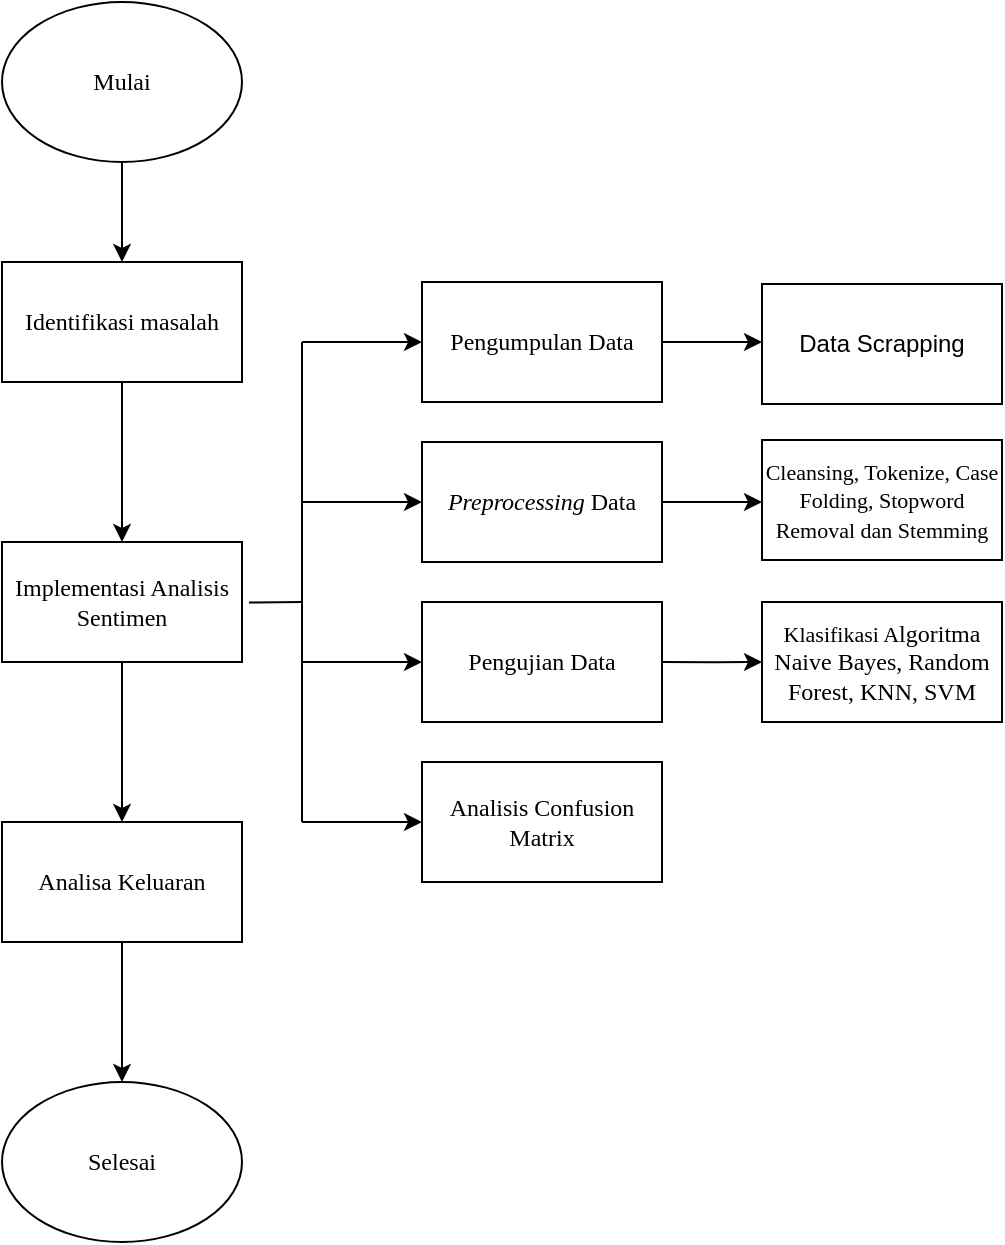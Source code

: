 <mxfile version="26.0.11">
  <diagram id="C5RBs43oDa-KdzZeNtuy" name="Page-1">
    <mxGraphModel dx="934" dy="579" grid="1" gridSize="10" guides="1" tooltips="1" connect="1" arrows="1" fold="1" page="1" pageScale="1" pageWidth="827" pageHeight="1169" math="0" shadow="0">
      <root>
        <mxCell id="WIyWlLk6GJQsqaUBKTNV-0" />
        <mxCell id="WIyWlLk6GJQsqaUBKTNV-1" parent="WIyWlLk6GJQsqaUBKTNV-0" />
        <mxCell id="IbwUssYCDnsw15-QbGzc-6" value="" style="edgeStyle=orthogonalEdgeStyle;rounded=0;orthogonalLoop=1;jettySize=auto;html=1;fontFamily=Times New Roman;" edge="1" parent="WIyWlLk6GJQsqaUBKTNV-1" source="IbwUssYCDnsw15-QbGzc-0" target="IbwUssYCDnsw15-QbGzc-5">
          <mxGeometry relative="1" as="geometry" />
        </mxCell>
        <mxCell id="IbwUssYCDnsw15-QbGzc-0" value="Identifikasi masalah" style="rounded=0;whiteSpace=wrap;html=1;fontFamily=Times New Roman;" vertex="1" parent="WIyWlLk6GJQsqaUBKTNV-1">
          <mxGeometry x="130" y="170" width="120" height="60" as="geometry" />
        </mxCell>
        <mxCell id="IbwUssYCDnsw15-QbGzc-4" value="" style="edgeStyle=orthogonalEdgeStyle;rounded=0;orthogonalLoop=1;jettySize=auto;html=1;fontFamily=Times New Roman;" edge="1" parent="WIyWlLk6GJQsqaUBKTNV-1" source="IbwUssYCDnsw15-QbGzc-3" target="IbwUssYCDnsw15-QbGzc-0">
          <mxGeometry relative="1" as="geometry" />
        </mxCell>
        <mxCell id="IbwUssYCDnsw15-QbGzc-3" value="Mulai" style="ellipse;whiteSpace=wrap;html=1;fontFamily=Times New Roman;" vertex="1" parent="WIyWlLk6GJQsqaUBKTNV-1">
          <mxGeometry x="130" y="40" width="120" height="80" as="geometry" />
        </mxCell>
        <mxCell id="IbwUssYCDnsw15-QbGzc-8" value="" style="edgeStyle=orthogonalEdgeStyle;rounded=0;orthogonalLoop=1;jettySize=auto;html=1;fontFamily=Times New Roman;" edge="1" parent="WIyWlLk6GJQsqaUBKTNV-1" source="IbwUssYCDnsw15-QbGzc-5" target="IbwUssYCDnsw15-QbGzc-7">
          <mxGeometry relative="1" as="geometry" />
        </mxCell>
        <mxCell id="IbwUssYCDnsw15-QbGzc-5" value="Implementasi Analisis Sentimen" style="whiteSpace=wrap;html=1;rounded=0;fontFamily=Times New Roman;" vertex="1" parent="WIyWlLk6GJQsqaUBKTNV-1">
          <mxGeometry x="130" y="310" width="120" height="60" as="geometry" />
        </mxCell>
        <mxCell id="IbwUssYCDnsw15-QbGzc-38" value="" style="edgeStyle=orthogonalEdgeStyle;rounded=0;orthogonalLoop=1;jettySize=auto;html=1;" edge="1" parent="WIyWlLk6GJQsqaUBKTNV-1" source="IbwUssYCDnsw15-QbGzc-7" target="IbwUssYCDnsw15-QbGzc-37">
          <mxGeometry relative="1" as="geometry" />
        </mxCell>
        <mxCell id="IbwUssYCDnsw15-QbGzc-7" value="Analisa Keluaran" style="rounded=0;whiteSpace=wrap;html=1;fontFamily=Times New Roman;" vertex="1" parent="WIyWlLk6GJQsqaUBKTNV-1">
          <mxGeometry x="130" y="450" width="120" height="60" as="geometry" />
        </mxCell>
        <mxCell id="IbwUssYCDnsw15-QbGzc-17" value="" style="edgeStyle=orthogonalEdgeStyle;rounded=0;orthogonalLoop=1;jettySize=auto;html=1;fontFamily=Times New Roman;" edge="1" parent="WIyWlLk6GJQsqaUBKTNV-1" source="IbwUssYCDnsw15-QbGzc-9">
          <mxGeometry relative="1" as="geometry">
            <mxPoint x="510" y="210" as="targetPoint" />
          </mxGeometry>
        </mxCell>
        <mxCell id="IbwUssYCDnsw15-QbGzc-9" value="Pengumpulan Data" style="whiteSpace=wrap;html=1;rounded=0;fontFamily=Times New Roman;" vertex="1" parent="WIyWlLk6GJQsqaUBKTNV-1">
          <mxGeometry x="340" y="180" width="120" height="60" as="geometry" />
        </mxCell>
        <mxCell id="IbwUssYCDnsw15-QbGzc-13" value="" style="endArrow=none;html=1;rounded=0;fontFamily=Times New Roman;" edge="1" parent="WIyWlLk6GJQsqaUBKTNV-1">
          <mxGeometry width="50" height="50" relative="1" as="geometry">
            <mxPoint x="280" y="450" as="sourcePoint" />
            <mxPoint x="280" y="210" as="targetPoint" />
          </mxGeometry>
        </mxCell>
        <mxCell id="IbwUssYCDnsw15-QbGzc-14" value="" style="endArrow=none;html=1;rounded=0;exitX=1.029;exitY=0.505;exitDx=0;exitDy=0;exitPerimeter=0;fontFamily=Times New Roman;" edge="1" parent="WIyWlLk6GJQsqaUBKTNV-1" source="IbwUssYCDnsw15-QbGzc-5">
          <mxGeometry width="50" height="50" relative="1" as="geometry">
            <mxPoint x="330" y="440" as="sourcePoint" />
            <mxPoint x="280" y="340" as="targetPoint" />
          </mxGeometry>
        </mxCell>
        <mxCell id="IbwUssYCDnsw15-QbGzc-15" value="" style="endArrow=classic;html=1;rounded=0;entryX=0;entryY=0.5;entryDx=0;entryDy=0;fontFamily=Times New Roman;" edge="1" parent="WIyWlLk6GJQsqaUBKTNV-1" target="IbwUssYCDnsw15-QbGzc-9">
          <mxGeometry width="50" height="50" relative="1" as="geometry">
            <mxPoint x="280" y="210" as="sourcePoint" />
            <mxPoint x="280" y="200" as="targetPoint" />
          </mxGeometry>
        </mxCell>
        <mxCell id="IbwUssYCDnsw15-QbGzc-16" value="Data Scrapping" style="whiteSpace=wrap;html=1;rounded=0;" vertex="1" parent="WIyWlLk6GJQsqaUBKTNV-1">
          <mxGeometry x="510" y="181" width="120" height="60" as="geometry" />
        </mxCell>
        <mxCell id="IbwUssYCDnsw15-QbGzc-21" value="&lt;i&gt;Preprocessing&lt;/i&gt; Data" style="rounded=0;whiteSpace=wrap;html=1;fontFamily=Times New Roman;" vertex="1" parent="WIyWlLk6GJQsqaUBKTNV-1">
          <mxGeometry x="340" y="260" width="120" height="60" as="geometry" />
        </mxCell>
        <mxCell id="IbwUssYCDnsw15-QbGzc-22" value="" style="endArrow=classic;html=1;rounded=0;entryX=0;entryY=0.5;entryDx=0;entryDy=0;fontFamily=Times New Roman;" edge="1" parent="WIyWlLk6GJQsqaUBKTNV-1" target="IbwUssYCDnsw15-QbGzc-21">
          <mxGeometry width="50" height="50" relative="1" as="geometry">
            <mxPoint x="280" y="290" as="sourcePoint" />
            <mxPoint x="400" y="300" as="targetPoint" />
          </mxGeometry>
        </mxCell>
        <mxCell id="IbwUssYCDnsw15-QbGzc-25" value="" style="edgeStyle=orthogonalEdgeStyle;rounded=0;orthogonalLoop=1;jettySize=auto;html=1;exitX=1;exitY=0.5;exitDx=0;exitDy=0;entryX=0;entryY=0.5;entryDx=0;entryDy=0;fontFamily=Times New Roman;" edge="1" parent="WIyWlLk6GJQsqaUBKTNV-1" source="IbwUssYCDnsw15-QbGzc-21">
          <mxGeometry relative="1" as="geometry">
            <mxPoint x="470" y="220" as="sourcePoint" />
            <mxPoint x="510" y="290" as="targetPoint" />
          </mxGeometry>
        </mxCell>
        <mxCell id="IbwUssYCDnsw15-QbGzc-26" value="&lt;font face=&quot;Times New Roman&quot; style=&quot;font-size: 11px;&quot;&gt;Cleansing, Tokenize, Case Folding,&amp;nbsp;Stopword Removal dan Stemming&lt;/font&gt;" style="whiteSpace=wrap;html=1;rounded=0;" vertex="1" parent="WIyWlLk6GJQsqaUBKTNV-1">
          <mxGeometry x="510" y="259" width="120" height="60" as="geometry" />
        </mxCell>
        <mxCell id="IbwUssYCDnsw15-QbGzc-27" value="Pengujian&amp;nbsp;Data" style="rounded=0;whiteSpace=wrap;html=1;fontFamily=Times New Roman;" vertex="1" parent="WIyWlLk6GJQsqaUBKTNV-1">
          <mxGeometry x="340" y="340" width="120" height="60" as="geometry" />
        </mxCell>
        <mxCell id="IbwUssYCDnsw15-QbGzc-28" value="" style="endArrow=classic;html=1;rounded=0;entryX=0;entryY=0.5;entryDx=0;entryDy=0;fontFamily=Times New Roman;" edge="1" parent="WIyWlLk6GJQsqaUBKTNV-1" target="IbwUssYCDnsw15-QbGzc-27">
          <mxGeometry width="50" height="50" relative="1" as="geometry">
            <mxPoint x="280" y="370" as="sourcePoint" />
            <mxPoint x="340" y="381" as="targetPoint" />
          </mxGeometry>
        </mxCell>
        <mxCell id="IbwUssYCDnsw15-QbGzc-29" value="" style="edgeStyle=orthogonalEdgeStyle;rounded=0;orthogonalLoop=1;jettySize=auto;html=1;fontFamily=Times New Roman;entryX=0;entryY=0.5;entryDx=0;entryDy=0;exitX=0.993;exitY=0.501;exitDx=0;exitDy=0;exitPerimeter=0;" edge="1" parent="WIyWlLk6GJQsqaUBKTNV-1" target="IbwUssYCDnsw15-QbGzc-30">
          <mxGeometry relative="1" as="geometry">
            <mxPoint x="460.16" y="370.06" as="sourcePoint" />
            <mxPoint x="511" y="370" as="targetPoint" />
            <Array as="points">
              <mxPoint x="486" y="370" />
            </Array>
          </mxGeometry>
        </mxCell>
        <mxCell id="IbwUssYCDnsw15-QbGzc-30" value="&lt;font face=&quot;Times New Roman&quot; style=&quot;font-size: 11px;&quot;&gt;Klasifikasi A&lt;/font&gt;&lt;font face=&quot;Times New Roman&quot;&gt;lgoritma&lt;/font&gt; &lt;font style=&quot;&quot; face=&quot;Times New Roman&quot;&gt;Naive Bayes, Random Forest, KNN, SVM&lt;/font&gt;" style="whiteSpace=wrap;html=1;rounded=0;" vertex="1" parent="WIyWlLk6GJQsqaUBKTNV-1">
          <mxGeometry x="510" y="340" width="120" height="60" as="geometry" />
        </mxCell>
        <mxCell id="IbwUssYCDnsw15-QbGzc-31" value="Analisis Confusion Matrix" style="rounded=0;whiteSpace=wrap;html=1;fontFamily=Times New Roman;" vertex="1" parent="WIyWlLk6GJQsqaUBKTNV-1">
          <mxGeometry x="340" y="420" width="120" height="60" as="geometry" />
        </mxCell>
        <mxCell id="IbwUssYCDnsw15-QbGzc-32" value="" style="endArrow=classic;html=1;rounded=0;entryX=0;entryY=0.5;entryDx=0;entryDy=0;fontFamily=Times New Roman;" edge="1" parent="WIyWlLk6GJQsqaUBKTNV-1" target="IbwUssYCDnsw15-QbGzc-31">
          <mxGeometry width="50" height="50" relative="1" as="geometry">
            <mxPoint x="280" y="450" as="sourcePoint" />
            <mxPoint x="350" y="400" as="targetPoint" />
          </mxGeometry>
        </mxCell>
        <mxCell id="IbwUssYCDnsw15-QbGzc-37" value="Selesai" style="ellipse;whiteSpace=wrap;html=1;fontFamily=Times New Roman;rounded=0;" vertex="1" parent="WIyWlLk6GJQsqaUBKTNV-1">
          <mxGeometry x="130" y="580" width="120" height="80" as="geometry" />
        </mxCell>
      </root>
    </mxGraphModel>
  </diagram>
</mxfile>
